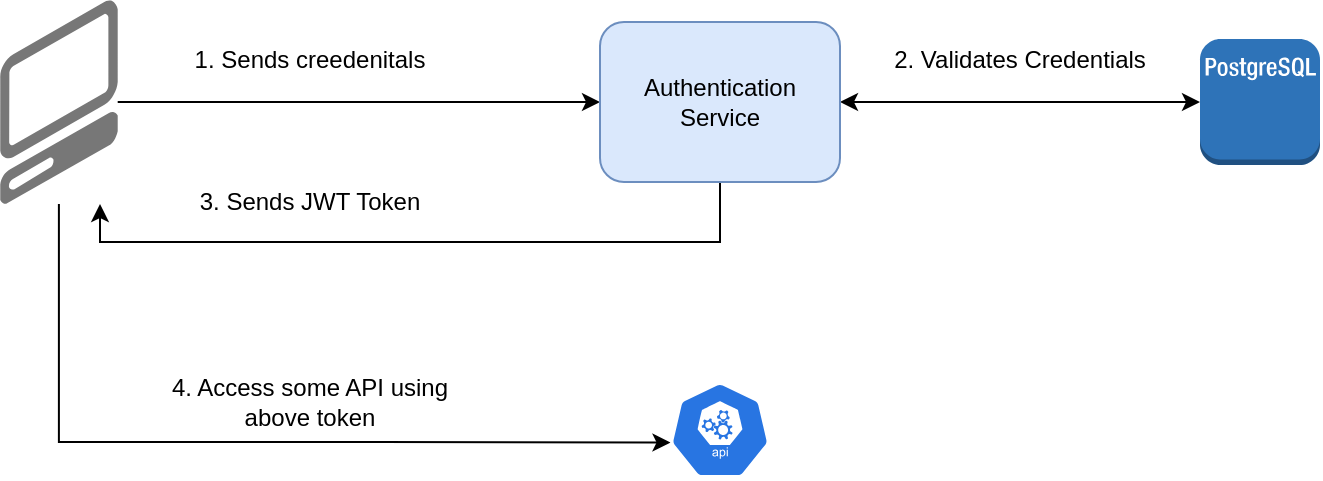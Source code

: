 <mxfile version="12.9.14" type="device"><diagram id="gvAjHpVUATtPmsgetned" name="Page-1"><mxGraphModel dx="786" dy="522" grid="1" gridSize="10" guides="1" tooltips="1" connect="1" arrows="1" fold="1" page="1" pageScale="1" pageWidth="1654" pageHeight="1169" math="0" shadow="0"><root><mxCell id="0"/><mxCell id="1" parent="0"/><mxCell id="4q8_FGSCkGJEpSpr1ouh-6" value="" style="edgeStyle=orthogonalEdgeStyle;rounded=0;orthogonalLoop=1;jettySize=auto;html=1;entryX=0;entryY=0.5;entryDx=0;entryDy=0;" edge="1" parent="1" source="4q8_FGSCkGJEpSpr1ouh-1" target="4q8_FGSCkGJEpSpr1ouh-4"><mxGeometry relative="1" as="geometry"><mxPoint x="220" y="180" as="targetPoint"/></mxGeometry></mxCell><mxCell id="4q8_FGSCkGJEpSpr1ouh-16" style="edgeStyle=orthogonalEdgeStyle;rounded=0;orthogonalLoop=1;jettySize=auto;html=1;entryX=0.005;entryY=0.63;entryDx=0;entryDy=0;entryPerimeter=0;startArrow=none;startFill=0;" edge="1" parent="1" source="4q8_FGSCkGJEpSpr1ouh-1" target="4q8_FGSCkGJEpSpr1ouh-15"><mxGeometry relative="1" as="geometry"><Array as="points"><mxPoint x="50" y="350"/><mxPoint x="210" y="350"/></Array></mxGeometry></mxCell><mxCell id="4q8_FGSCkGJEpSpr1ouh-1" value="" style="verticalLabelPosition=bottom;html=1;verticalAlign=top;strokeWidth=1;align=center;outlineConnect=0;dashed=0;outlineConnect=0;shape=mxgraph.aws3d.client;aspect=fixed;strokeColor=none;fillColor=#777777;rotation=0;flipH=1;" vertex="1" parent="1"><mxGeometry x="20" y="129" width="58.85" height="102" as="geometry"/></mxCell><mxCell id="4q8_FGSCkGJEpSpr1ouh-3" value="" style="outlineConnect=0;dashed=0;verticalLabelPosition=bottom;verticalAlign=top;align=center;html=1;shape=mxgraph.aws3.postgre_sql_instance;fillColor=#2E73B8;gradientColor=none;" vertex="1" parent="1"><mxGeometry x="620" y="148.5" width="60" height="63" as="geometry"/></mxCell><mxCell id="4q8_FGSCkGJEpSpr1ouh-7" value="1. Sends creedenitals" style="text;html=1;strokeColor=none;fillColor=none;align=center;verticalAlign=middle;whiteSpace=wrap;rounded=0;" vertex="1" parent="1"><mxGeometry x="100" y="148.5" width="150" height="20" as="geometry"/></mxCell><mxCell id="4q8_FGSCkGJEpSpr1ouh-8" style="edgeStyle=orthogonalEdgeStyle;rounded=0;orthogonalLoop=1;jettySize=auto;html=1;startArrow=classic;startFill=1;" edge="1" parent="1" source="4q8_FGSCkGJEpSpr1ouh-4" target="4q8_FGSCkGJEpSpr1ouh-3"><mxGeometry relative="1" as="geometry"/></mxCell><mxCell id="4q8_FGSCkGJEpSpr1ouh-9" value="2. Validates Credentials" style="text;html=1;strokeColor=none;fillColor=none;align=center;verticalAlign=middle;whiteSpace=wrap;rounded=0;" vertex="1" parent="1"><mxGeometry x="460" y="148.5" width="140" height="20" as="geometry"/></mxCell><mxCell id="4q8_FGSCkGJEpSpr1ouh-13" style="edgeStyle=orthogonalEdgeStyle;rounded=0;orthogonalLoop=1;jettySize=auto;html=1;startArrow=none;startFill=0;" edge="1" parent="1" source="4q8_FGSCkGJEpSpr1ouh-4" target="4q8_FGSCkGJEpSpr1ouh-1"><mxGeometry relative="1" as="geometry"><Array as="points"><mxPoint x="380" y="250"/><mxPoint x="70" y="250"/></Array></mxGeometry></mxCell><mxCell id="4q8_FGSCkGJEpSpr1ouh-14" value="3. Sends JWT Token" style="text;html=1;strokeColor=none;fillColor=none;align=center;verticalAlign=middle;whiteSpace=wrap;rounded=0;" vertex="1" parent="1"><mxGeometry x="100" y="220" width="150" height="20" as="geometry"/></mxCell><mxCell id="4q8_FGSCkGJEpSpr1ouh-15" value="" style="html=1;dashed=0;whitespace=wrap;fillColor=#2875E2;strokeColor=#ffffff;points=[[0.005,0.63,0],[0.1,0.2,0],[0.9,0.2,0],[0.5,0,0],[0.995,0.63,0],[0.72,0.99,0],[0.5,1,0],[0.28,0.99,0]];shape=mxgraph.kubernetes.icon;prIcon=api" vertex="1" parent="1"><mxGeometry x="355" y="320" width="50" height="48" as="geometry"/></mxCell><mxCell id="4q8_FGSCkGJEpSpr1ouh-17" value="4. Access some API using above token" style="text;html=1;strokeColor=none;fillColor=none;align=center;verticalAlign=middle;whiteSpace=wrap;rounded=0;" vertex="1" parent="1"><mxGeometry x="100" y="320" width="150" height="20" as="geometry"/></mxCell><mxCell id="4q8_FGSCkGJEpSpr1ouh-4" value="Authentication Service" style="shape=ext;rounded=1;html=1;whiteSpace=wrap;fillColor=#dae8fc;strokeColor=#6c8ebf;" vertex="1" parent="1"><mxGeometry x="320" y="140" width="120" height="80" as="geometry"/></mxCell></root></mxGraphModel></diagram></mxfile>
